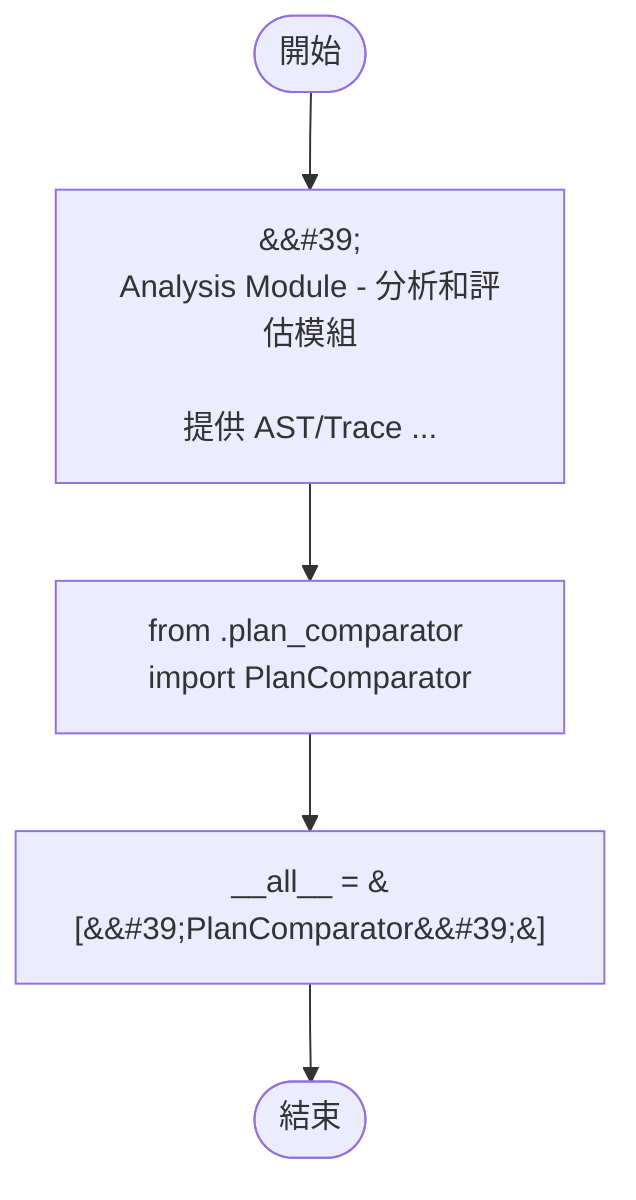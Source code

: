 flowchart TB
    n1([開始])
    n2([結束])
    n3[&amp;&#35;39;\nAnalysis Module - 分析和評估模組\n\n提供 AST/Trace ...]
    n4[from .plan_comparator import PlanComparator]
    n5[__all__ = &#91;&amp;&#35;39;PlanComparator&amp;&#35;39;&#93;]
    n1 --> n3
    n3 --> n4
    n4 --> n5
    n5 --> n2